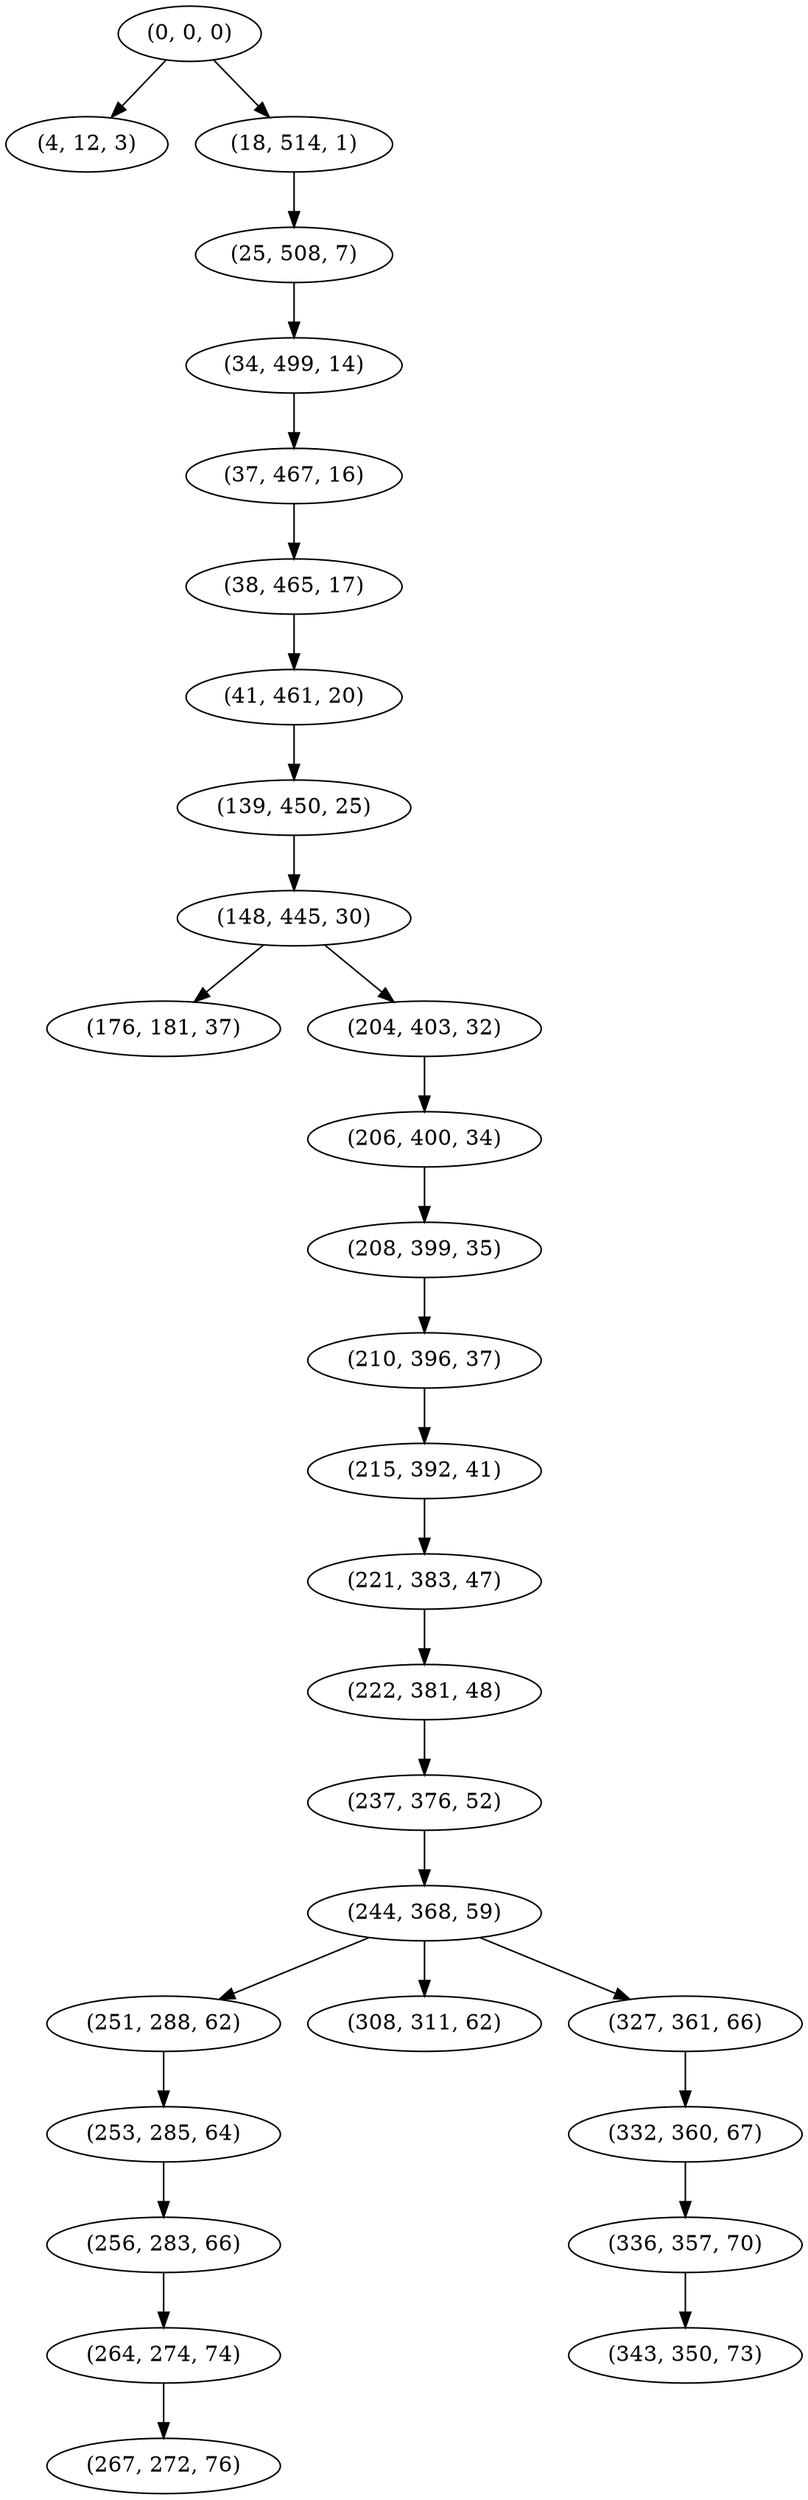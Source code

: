 digraph tree {
    "(0, 0, 0)";
    "(4, 12, 3)";
    "(18, 514, 1)";
    "(25, 508, 7)";
    "(34, 499, 14)";
    "(37, 467, 16)";
    "(38, 465, 17)";
    "(41, 461, 20)";
    "(139, 450, 25)";
    "(148, 445, 30)";
    "(176, 181, 37)";
    "(204, 403, 32)";
    "(206, 400, 34)";
    "(208, 399, 35)";
    "(210, 396, 37)";
    "(215, 392, 41)";
    "(221, 383, 47)";
    "(222, 381, 48)";
    "(237, 376, 52)";
    "(244, 368, 59)";
    "(251, 288, 62)";
    "(253, 285, 64)";
    "(256, 283, 66)";
    "(264, 274, 74)";
    "(267, 272, 76)";
    "(308, 311, 62)";
    "(327, 361, 66)";
    "(332, 360, 67)";
    "(336, 357, 70)";
    "(343, 350, 73)";
    "(0, 0, 0)" -> "(4, 12, 3)";
    "(0, 0, 0)" -> "(18, 514, 1)";
    "(18, 514, 1)" -> "(25, 508, 7)";
    "(25, 508, 7)" -> "(34, 499, 14)";
    "(34, 499, 14)" -> "(37, 467, 16)";
    "(37, 467, 16)" -> "(38, 465, 17)";
    "(38, 465, 17)" -> "(41, 461, 20)";
    "(41, 461, 20)" -> "(139, 450, 25)";
    "(139, 450, 25)" -> "(148, 445, 30)";
    "(148, 445, 30)" -> "(176, 181, 37)";
    "(148, 445, 30)" -> "(204, 403, 32)";
    "(204, 403, 32)" -> "(206, 400, 34)";
    "(206, 400, 34)" -> "(208, 399, 35)";
    "(208, 399, 35)" -> "(210, 396, 37)";
    "(210, 396, 37)" -> "(215, 392, 41)";
    "(215, 392, 41)" -> "(221, 383, 47)";
    "(221, 383, 47)" -> "(222, 381, 48)";
    "(222, 381, 48)" -> "(237, 376, 52)";
    "(237, 376, 52)" -> "(244, 368, 59)";
    "(244, 368, 59)" -> "(251, 288, 62)";
    "(244, 368, 59)" -> "(308, 311, 62)";
    "(244, 368, 59)" -> "(327, 361, 66)";
    "(251, 288, 62)" -> "(253, 285, 64)";
    "(253, 285, 64)" -> "(256, 283, 66)";
    "(256, 283, 66)" -> "(264, 274, 74)";
    "(264, 274, 74)" -> "(267, 272, 76)";
    "(327, 361, 66)" -> "(332, 360, 67)";
    "(332, 360, 67)" -> "(336, 357, 70)";
    "(336, 357, 70)" -> "(343, 350, 73)";
}

